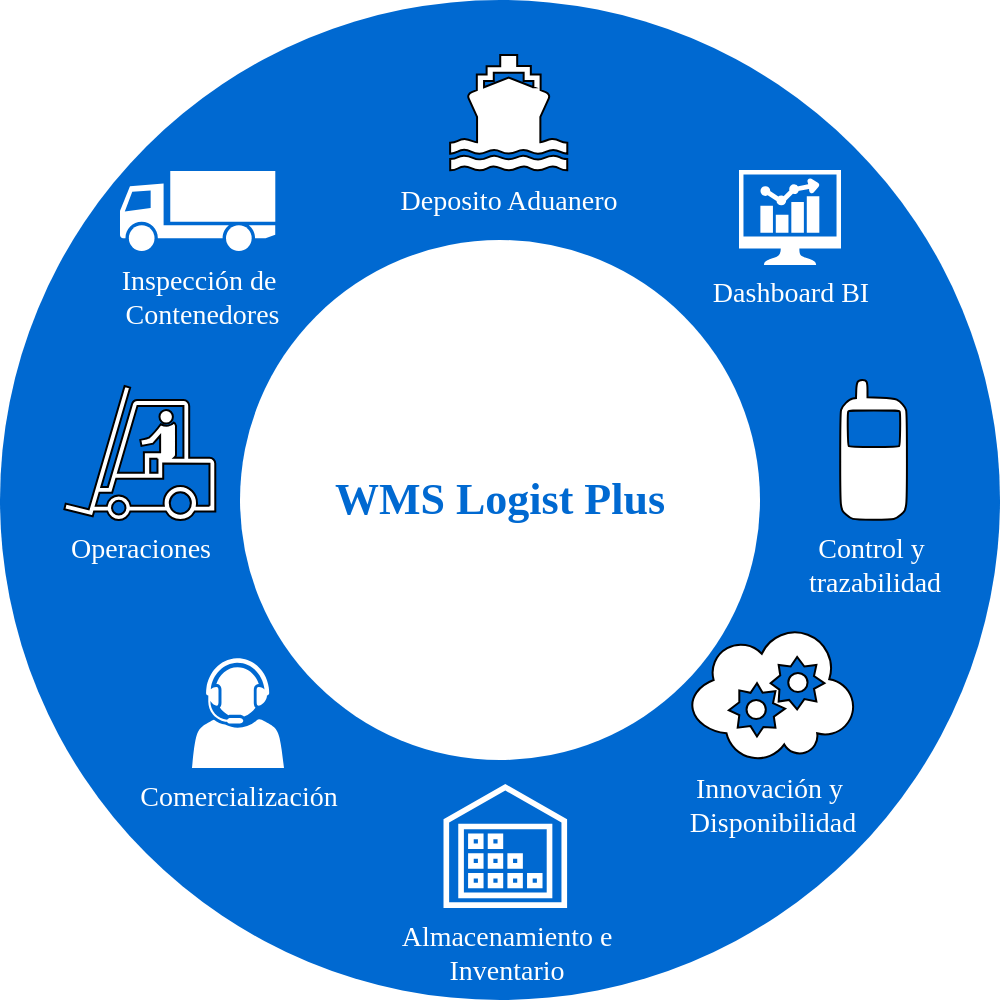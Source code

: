 <mxfile version="26.0.7">
  <diagram name="Page-1" id="3e8102d1-ef87-2e61-34e1-82d9a586fe2e">
    <mxGraphModel dx="1050" dy="557" grid="1" gridSize="10" guides="1" tooltips="1" connect="1" arrows="1" fold="1" page="1" pageScale="1" pageWidth="1100" pageHeight="850" background="none" math="0" shadow="0">
      <root>
        <mxCell id="0" />
        <mxCell id="1" parent="0" />
        <mxCell id="70666756c84bb93c-1" value="Ad" style="ellipse;whiteSpace=wrap;html=1;rounded=0;shadow=0;comic=0;strokeWidth=1;fontFamily=Verdana;fontSize=14;strokeColor=none;fillColor=#0069D1;" parent="1" vertex="1">
          <mxGeometry x="280" y="110" width="500" height="500" as="geometry" />
        </mxCell>
        <mxCell id="70666756c84bb93c-2" value="WMS Logist Plus" style="ellipse;whiteSpace=wrap;html=1;rounded=0;shadow=0;comic=0;strokeWidth=1;fontFamily=Verdana;fontSize=22;strokeColor=none;fillColor=#ffffff;fontColor=#0069D1;fontStyle=1" parent="1" vertex="1">
          <mxGeometry x="400" y="230" width="260" height="260" as="geometry" />
        </mxCell>
        <mxCell id="70666756c84bb93c-6" value="Comercialización" style="shadow=0;dashed=0;html=1;strokeColor=none;fillColor=#ffffff;labelPosition=center;verticalLabelPosition=bottom;verticalAlign=top;shape=mxgraph.office.users.call_center_agent;rounded=0;comic=0;fontFamily=Verdana;fontSize=14;fontColor=#FFFFFF;" parent="1" vertex="1">
          <mxGeometry x="376" y="439" width="46" height="55" as="geometry" />
        </mxCell>
        <mxCell id="LJ36bw9VPEOvPX9BSpLh-3" value="Inspección de&lt;div&gt;&amp;nbsp;Contenedores&lt;/div&gt;" style="shape=mxgraph.signs.transportation.truck_1;html=1;pointerEvents=1;fillColor=default;strokeColor=none;verticalLabelPosition=bottom;verticalAlign=top;align=center;sketch=0;fontFamily=Verdana;fontSize=14;fontColor=#FFFFFF;flipH=0;flipV=0;fixedWidth=0;" vertex="1" parent="1">
          <mxGeometry x="340" y="195.5" width="77.65" height="40" as="geometry" />
        </mxCell>
        <mxCell id="LJ36bw9VPEOvPX9BSpLh-12" value="Deposito Aduanero" style="shape=mxgraph.signs.transportation.ship_2;html=1;pointerEvents=1;verticalLabelPosition=bottom;verticalAlign=top;align=center;sketch=0;fontFamily=Verdana;fontSize=14;fontColor=#FFFFFF;" vertex="1" parent="1">
          <mxGeometry x="505.06" y="137.5" width="58.59" height="58" as="geometry" />
        </mxCell>
        <mxCell id="LJ36bw9VPEOvPX9BSpLh-14" value="Operaciones" style="shape=mxgraph.signs.transportation.forklift;html=1;pointerEvents=1;verticalLabelPosition=bottom;verticalAlign=top;align=center;fontColor=#FFFFFF;fontFamily=Verdana;strokeWidth=1;perimeterSpacing=0;shadow=0;fontSize=14;" vertex="1" parent="1">
          <mxGeometry x="312.18" y="303" width="75.47" height="67" as="geometry" />
        </mxCell>
        <mxCell id="LJ36bw9VPEOvPX9BSpLh-28" value="Control y&amp;nbsp;&lt;div&gt;trazabilidad&lt;/div&gt;" style="shape=mxgraph.signs.tech.cell_phone;html=1;pointerEvents=1;verticalLabelPosition=bottom;verticalAlign=top;align=center;sketch=0;fontFamily=Verdana;fontSize=14;fontColor=#FFFFFF;" vertex="1" parent="1">
          <mxGeometry x="700" y="300" width="33.57" height="70" as="geometry" />
        </mxCell>
        <mxCell id="LJ36bw9VPEOvPX9BSpLh-32" value="Dashboard BI" style="sketch=0;pointerEvents=1;shadow=0;dashed=0;html=1;aspect=fixed;labelPosition=center;verticalLabelPosition=bottom;verticalAlign=top;align=center;outlineConnect=0;shape=mxgraph.vvd.nsx_dashboard;fontFamily=Verdana;fontSize=14;fontColor=#FFFFFF;fillColor=default;strokeColor=#FFFFFF;" vertex="1" parent="1">
          <mxGeometry x="650" y="195.5" width="50" height="46.5" as="geometry" />
        </mxCell>
        <mxCell id="LJ36bw9VPEOvPX9BSpLh-35" value="&lt;font&gt;Innovación y&amp;nbsp;&lt;/font&gt;&lt;div&gt;&lt;font&gt;Disponibilidad&lt;/font&gt;&lt;/div&gt;" style="verticalLabelPosition=bottom;html=1;verticalAlign=top;align=center;shape=mxgraph.azure.cloud_service;fontColor=#FFFFFF;fontSize=14;fontFamily=Verdana;" vertex="1" parent="1">
          <mxGeometry x="625" y="424" width="82.5" height="66" as="geometry" />
        </mxCell>
        <mxCell id="LJ36bw9VPEOvPX9BSpLh-40" value="Almacenamiento e&lt;div&gt;Inventario&lt;/div&gt;" style="sketch=0;outlineConnect=0;dashed=0;verticalLabelPosition=bottom;verticalAlign=top;align=center;html=1;fontSize=14;fontStyle=0;aspect=fixed;pointerEvents=1;shape=mxgraph.aws4.inventory;fontFamily=Verdana;fontColor=#FFFFFF;" vertex="1" parent="1">
          <mxGeometry x="501.65" y="502" width="62" height="62" as="geometry" />
        </mxCell>
      </root>
    </mxGraphModel>
  </diagram>
</mxfile>

